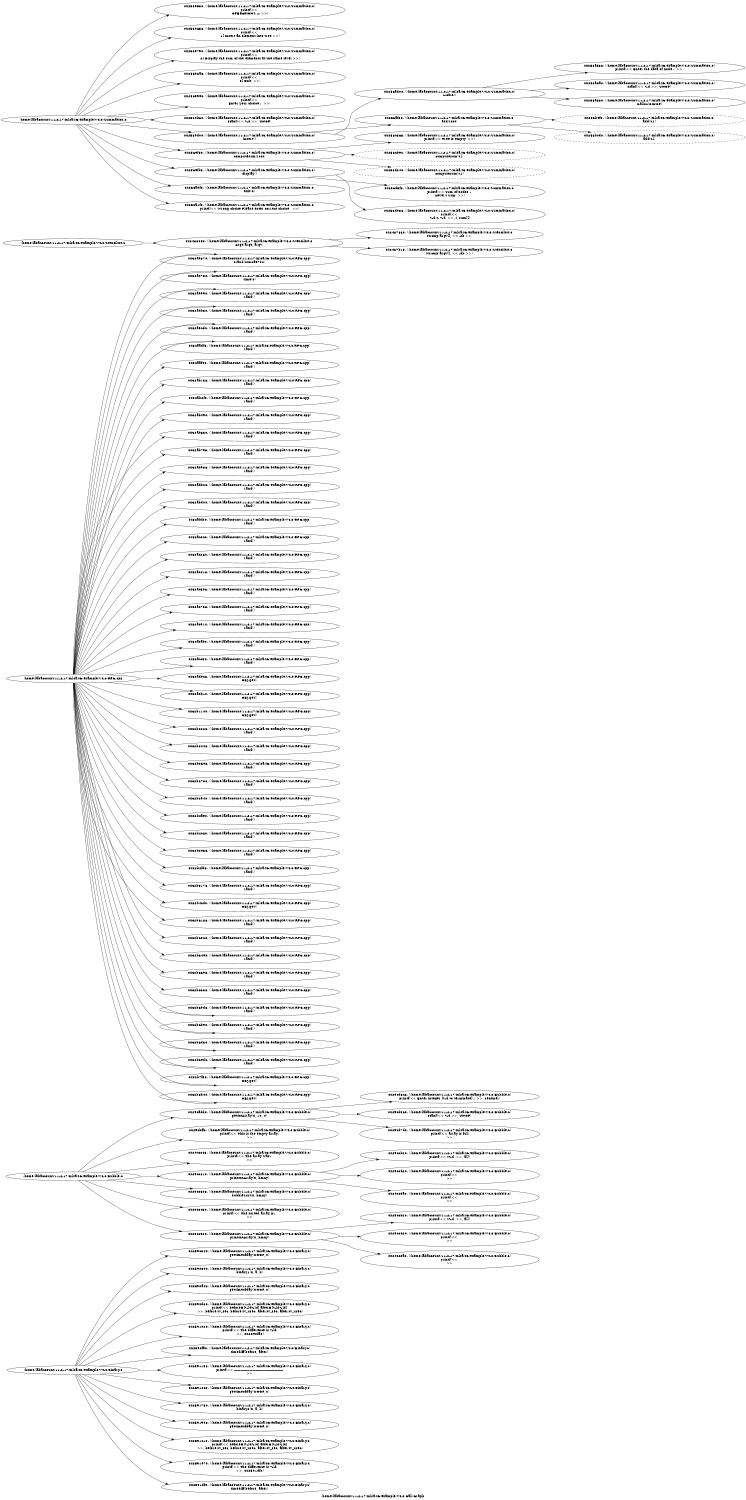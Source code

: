 digraph "/home/labaccount/11-2-17/mlsa/IG/example/V4-0 Call Graph" {
	graph [dpi=300
		rankdir=LR
		size="7.5, 10"
		label="/home/labaccount/11-2-17/mlsa/IG/example/V4-0 Call Graph"
	];

	Node0x618206443 [shape=oval, label="/home/labaccount/11-2-17/mlsa/IG/example/V4-0/Binary.c"];
	Node0x528257959 [shape=oval, label="/home/labaccount/11-2-17/mlsa/IG/example/V4-0/Bubble.c"];
	Node0x500901276 [shape=oval, label="/home/labaccount/11-2-17/mlsa/IG/example/V4-0/RPG.cpp"];
	Node0x735964790 [shape=oval, label="/home/labaccount/11-2-17/mlsa/IG/example/V4-0/Stenciltst.c"];
	Node0x204323273 [shape=oval, label="/home/labaccount/11-2-17/mlsa/IG/example/V4-0/Summation.c"];
	Node0x622132073 [shape=oval, label="0x2590340. (/home/labaccount/11-2-17/mlsa/IG/example/V4-0/Binary.c)\ngettimeofday(UNOP, 0)"];
	Node0x618206443 -> Node0x622132073;
	Node0x848283416 [shape=oval, label="0x2590800. (/home/labaccount/11-2-17/mlsa/IG/example/V4-0/Binary.c)\nbinary1(n, a, k)"];
	Node0x618206443 -> Node0x848283416;
	Node0x137927895 [shape=oval, label="0x2590a48. (/home/labaccount/11-2-17/mlsa/IG/example/V4-0/Binary.c)\ngettimeofday(UNOP, 0)"];
	Node0x618206443 -> Node0x137927895;
	Node0x553065149 [shape=oval, label="0x2590d30. (/home/labaccount/11-2-17/mlsa/IG/example/V4-0/Binary.c)\nprintf(<< before=[%ld%ld] after=[%ld%ld]\n >>, before.tv_sec, before.tv_usec, after.tv_sec, after.tv_usec)"];
	Node0x618206443 -> Node0x553065149;
	Node0x477879087 [shape=oval, label="0x2591020. (/home/labaccount/11-2-17/mlsa/IG/example/V4-0/Binary.c)\nprintf(<< The difference is %ld\n >>, 0x2590fa0)"];
	Node0x618206443 -> Node0x477879087;
	Node0x810754890 [shape=oval, label="0x2590fa0. (/home/labaccount/11-2-17/mlsa/IG/example/V4-0/Binary.c)\ntimediff(before, after)"];
	Node0x618206443 -> Node0x810754890;
	Node0x424770149 [shape=oval, label="0x2591158. (/home/labaccount/11-2-17/mlsa/IG/example/V4-0/Binary.c)\nprintf(<< ---------------------------------------------\n >>)"];
	Node0x618206443 -> Node0x424770149;
	Node0x812277010 [shape=oval, label="0x25912c0. (/home/labaccount/11-2-17/mlsa/IG/example/V4-0/Binary.c)\ngettimeofday(UNOP, 0)"];
	Node0x618206443 -> Node0x812277010;
	Node0x829122679 [shape=oval, label="0x2591750. (/home/labaccount/11-2-17/mlsa/IG/example/V4-0/Binary.c)\nbinary2(n, a, k)"];
	Node0x618206443 -> Node0x829122679;
	Node0x121484506 [shape=oval, label="0x2591998. (/home/labaccount/11-2-17/mlsa/IG/example/V4-0/Binary.c)\ngettimeofday(UNOP, 0)"];
	Node0x618206443 -> Node0x121484506;
	Node0x812108171 [shape=oval, label="0x2591c18. (/home/labaccount/11-2-17/mlsa/IG/example/V4-0/Binary.c)\nprintf(<< before=[%ld%ld] after=[%ld%ld]\n >>, before.tv_sec, before.tv_usec, after.tv_sec, after.tv_usec)"];
	Node0x618206443 -> Node0x812108171;
	Node0x272733580 [shape=oval, label="0x2591e70. (/home/labaccount/11-2-17/mlsa/IG/example/V4-0/Binary.c)\nprintf(<< The difference is %ld\n >>, 0x2591df0)"];
	Node0x618206443 -> Node0x272733580;
	Node0x641573663 [shape=oval, label="0x2591df0. (/home/labaccount/11-2-17/mlsa/IG/example/V4-0/Binary.c)\ntimediff(before, after)"];
	Node0x618206443 -> Node0x641573663;
	Node0x341847260 [shape=oval, label="0x29cadd0. (/home/labaccount/11-2-17/mlsa/IG/example/V4-0/Bubble.c)\ngetIntArray(x, 10, 0)"];
	Node0x528257959 -> Node0x341847260;
	Node0x554978564 [shape=oval, label="0x29cbff0. (/home/labaccount/11-2-17/mlsa/IG/example/V4-0/Bubble.c)\nprintf(<< This is the empty array!\n >>)"];
	Node0x528257959 -> Node0x554978564;
	Node0x741987959 [shape=oval, label="0x29cc0c8. (/home/labaccount/11-2-17/mlsa/IG/example/V4-0/Bubble.c)\nprintf(<< The array was: \n >>)"];
	Node0x528257959 -> Node0x741987959;
	Node0x284448864 [shape=oval, label="0x29cc210. (/home/labaccount/11-2-17/mlsa/IG/example/V4-0/Bubble.c)\nprintIntArray(x, hmny)"];
	Node0x528257959 -> Node0x284448864;
	Node0x525163359 [shape=oval, label="0x29cc308. (/home/labaccount/11-2-17/mlsa/IG/example/V4-0/Bubble.c)\nbubbleSort(x, hmny)"];
	Node0x528257959 -> Node0x525163359;
	Node0x578821510 [shape=oval, label="0x29cc430. (/home/labaccount/11-2-17/mlsa/IG/example/V4-0/Bubble.c)\nprintf(<< The sorted array is: \n >>)"];
	Node0x528257959 -> Node0x578821510;
	Node0x545259226 [shape=oval, label="0x29cc520. (/home/labaccount/11-2-17/mlsa/IG/example/V4-0/Bubble.c)\nprintIntArray(x, hmny)"];
	Node0x528257959 -> Node0x545259226;
	Node0x792489521 [shape=oval, label="0x32a9870. (/home/labaccount/11-2-17/mlsa/IG/example/V4-0/RPG.cpp)\nsrand(0x32a9730)"];
	Node0x500901276 -> Node0x792489521;
	Node0x131825427 [shape=oval, label="0x32a9730. (/home/labaccount/11-2-17/mlsa/IG/example/V4-0/RPG.cpp)\ntime(0)"];
	Node0x500901276 -> Node0x131825427;
	Node0x479079580 [shape=oval, label="0x32a9990. (/home/labaccount/11-2-17/mlsa/IG/example/V4-0/RPG.cpp)\nrand()"];
	Node0x500901276 -> Node0x479079580;
	Node0x856872504 [shape=oval, label="0x32a9b30. (/home/labaccount/11-2-17/mlsa/IG/example/V4-0/RPG.cpp)\nrand()"];
	Node0x500901276 -> Node0x856872504;
	Node0x897241283 [shape=oval, label="0x32a9cd0. (/home/labaccount/11-2-17/mlsa/IG/example/V4-0/RPG.cpp)\nrand()"];
	Node0x500901276 -> Node0x897241283;
	Node0x756341400 [shape=oval, label="0x32aadf8. (/home/labaccount/11-2-17/mlsa/IG/example/V4-0/RPG.cpp)\nrand()"];
	Node0x500901276 -> Node0x756341400;
	Node0x389994642 [shape=oval, label="0x32aaf98. (/home/labaccount/11-2-17/mlsa/IG/example/V4-0/RPG.cpp)\nrand()"];
	Node0x500901276 -> Node0x389994642;
	Node0x615439326 [shape=oval, label="0x32ab138. (/home/labaccount/11-2-17/mlsa/IG/example/V4-0/RPG.cpp)\nrand()"];
	Node0x500901276 -> Node0x615439326;
	Node0x216813779 [shape=oval, label="0x32ab2f0. (/home/labaccount/11-2-17/mlsa/IG/example/V4-0/RPG.cpp)\nrand()"];
	Node0x500901276 -> Node0x216813779;
	Node0x372132408 [shape=oval, label="0x32ab490. (/home/labaccount/11-2-17/mlsa/IG/example/V4-0/RPG.cpp)\nrand()"];
	Node0x500901276 -> Node0x372132408;
	Node0x319952810 [shape=oval, label="0x32ab630. (/home/labaccount/11-2-17/mlsa/IG/example/V4-0/RPG.cpp)\nrand()"];
	Node0x500901276 -> Node0x319952810;
	Node0x248666151 [shape=oval, label="0x32ab7e8. (/home/labaccount/11-2-17/mlsa/IG/example/V4-0/RPG.cpp)\nrand()"];
	Node0x500901276 -> Node0x248666151;
	Node0x727931258 [shape=oval, label="0x32ab988. (/home/labaccount/11-2-17/mlsa/IG/example/V4-0/RPG.cpp)\nrand()"];
	Node0x500901276 -> Node0x727931258;
	Node0x941386094 [shape=oval, label="0x32abb28. (/home/labaccount/11-2-17/mlsa/IG/example/V4-0/RPG.cpp)\nrand()"];
	Node0x500901276 -> Node0x941386094;
	Node0x565039925 [shape=oval, label="0x32abd00. (/home/labaccount/11-2-17/mlsa/IG/example/V4-0/RPG.cpp)\nrand()"];
	Node0x500901276 -> Node0x565039925;
	Node0x701721226 [shape=oval, label="0x32abf20. (/home/labaccount/11-2-17/mlsa/IG/example/V4-0/RPG.cpp)\nrand()"];
	Node0x500901276 -> Node0x701721226;
	Node0x468892470 [shape=oval, label="0x32ac0c0. (/home/labaccount/11-2-17/mlsa/IG/example/V4-0/RPG.cpp)\nrand()"];
	Node0x500901276 -> Node0x468892470;
	Node0x717288930 [shape=oval, label="0x32ac260. (/home/labaccount/11-2-17/mlsa/IG/example/V4-0/RPG.cpp)\nrand()"];
	Node0x500901276 -> Node0x717288930;
	Node0x707131036 [shape=oval, label="0x32ac418. (/home/labaccount/11-2-17/mlsa/IG/example/V4-0/RPG.cpp)\nrand()"];
	Node0x500901276 -> Node0x707131036;
	Node0x270623255 [shape=oval, label="0x32ac5b8. (/home/labaccount/11-2-17/mlsa/IG/example/V4-0/RPG.cpp)\nrand()"];
	Node0x500901276 -> Node0x270623255;
	Node0x136104291 [shape=oval, label="0x32ac758. (/home/labaccount/11-2-17/mlsa/IG/example/V4-0/RPG.cpp)\nrand()"];
	Node0x500901276 -> Node0x136104291;
	Node0x467291910 [shape=oval, label="0x32ac910. (/home/labaccount/11-2-17/mlsa/IG/example/V4-0/RPG.cpp)\nrand()"];
	Node0x500901276 -> Node0x467291910;
	Node0x627965710 [shape=oval, label="0x32acab0. (/home/labaccount/11-2-17/mlsa/IG/example/V4-0/RPG.cpp)\nrand()"];
	Node0x500901276 -> Node0x627965710;
	Node0x936431650 [shape=oval, label="0x32acc50. (/home/labaccount/11-2-17/mlsa/IG/example/V4-0/RPG.cpp)\nrand()"];
	Node0x500901276 -> Node0x936431650;
	Node0x428631393 [shape=oval, label="0x32ade28. (/home/labaccount/11-2-17/mlsa/IG/example/V4-0/RPG.cpp)\nOBJ.get()"];
	Node0x500901276 -> Node0x428631393;
	Node0x418590217 [shape=oval, label="0x32aeb10. (/home/labaccount/11-2-17/mlsa/IG/example/V4-0/RPG.cpp)\nOBJ.get()"];
	Node0x500901276 -> Node0x418590217;
	Node0x869869949 [shape=oval, label="0x32b1140. (/home/labaccount/11-2-17/mlsa/IG/example/V4-0/RPG.cpp)\nOBJ.get()"];
	Node0x500901276 -> Node0x869869949;
	Node0x503260194 [shape=oval, label="0x32b2228. (/home/labaccount/11-2-17/mlsa/IG/example/V4-0/RPG.cpp)\nrand()"];
	Node0x500901276 -> Node0x503260194;
	Node0x184648778 [shape=oval, label="0x32b2448. (/home/labaccount/11-2-17/mlsa/IG/example/V4-0/RPG.cpp)\nrand()"];
	Node0x500901276 -> Node0x184648778;
	Node0x167095699 [shape=oval, label="0x32b25e8. (/home/labaccount/11-2-17/mlsa/IG/example/V4-0/RPG.cpp)\nrand()"];
	Node0x500901276 -> Node0x167095699;
	Node0x602054981 [shape=oval, label="0x32b2788. (/home/labaccount/11-2-17/mlsa/IG/example/V4-0/RPG.cpp)\nrand()"];
	Node0x500901276 -> Node0x602054981;
	Node0x627141732 [shape=oval, label="0x32b2940. (/home/labaccount/11-2-17/mlsa/IG/example/V4-0/RPG.cpp)\nrand()"];
	Node0x500901276 -> Node0x627141732;
	Node0x659534247 [shape=oval, label="0x32b2ae0. (/home/labaccount/11-2-17/mlsa/IG/example/V4-0/RPG.cpp)\nrand()"];
	Node0x500901276 -> Node0x659534247;
	Node0x140099285 [shape=oval, label="0x32b2c80. (/home/labaccount/11-2-17/mlsa/IG/example/V4-0/RPG.cpp)\nrand()"];
	Node0x500901276 -> Node0x140099285;
	Node0x109887112 [shape=oval, label="0x32b2e38. (/home/labaccount/11-2-17/mlsa/IG/example/V4-0/RPG.cpp)\nrand()"];
	Node0x500901276 -> Node0x109887112;
	Node0x990564857 [shape=oval, label="0x32b2fd8. (/home/labaccount/11-2-17/mlsa/IG/example/V4-0/RPG.cpp)\nrand()"];
	Node0x500901276 -> Node0x990564857;
	Node0x351913590 [shape=oval, label="0x32b3178. (/home/labaccount/11-2-17/mlsa/IG/example/V4-0/RPG.cpp)\nrand()"];
	Node0x500901276 -> Node0x351913590;
	Node0x605492361 [shape=oval, label="0x32b4cd0. (/home/labaccount/11-2-17/mlsa/IG/example/V4-0/RPG.cpp)\nOBJ.get()"];
	Node0x500901276 -> Node0x605492361;
	Node0x375946710 [shape=oval, label="0x32b6188. (/home/labaccount/11-2-17/mlsa/IG/example/V4-0/RPG.cpp)\nrand()"];
	Node0x500901276 -> Node0x375946710;
	Node0x171672420 [shape=oval, label="0x32b6328. (/home/labaccount/11-2-17/mlsa/IG/example/V4-0/RPG.cpp)\nrand()"];
	Node0x500901276 -> Node0x171672420;
	Node0x818617934 [shape=oval, label="0x32b64e0. (/home/labaccount/11-2-17/mlsa/IG/example/V4-0/RPG.cpp)\nrand()"];
	Node0x500901276 -> Node0x818617934;
	Node0x876760180 [shape=oval, label="0x32b6698. (/home/labaccount/11-2-17/mlsa/IG/example/V4-0/RPG.cpp)\nrand()"];
	Node0x500901276 -> Node0x876760180;
	Node0x179063339 [shape=oval, label="0x32b6838. (/home/labaccount/11-2-17/mlsa/IG/example/V4-0/RPG.cpp)\nrand()"];
	Node0x500901276 -> Node0x179063339;
	Node0x554180443 [shape=oval, label="0x32b69d8. (/home/labaccount/11-2-17/mlsa/IG/example/V4-0/RPG.cpp)\nrand()"];
	Node0x500901276 -> Node0x554180443;
	Node0x523733974 [shape=oval, label="0x32b6b90. (/home/labaccount/11-2-17/mlsa/IG/example/V4-0/RPG.cpp)\nrand()"];
	Node0x500901276 -> Node0x523733974;
	Node0x684822526 [shape=oval, label="0x32b6d30. (/home/labaccount/11-2-17/mlsa/IG/example/V4-0/RPG.cpp)\nrand()"];
	Node0x500901276 -> Node0x684822526;
	Node0x750476285 [shape=oval, label="0x32b6ed0. (/home/labaccount/11-2-17/mlsa/IG/example/V4-0/RPG.cpp)\nrand()"];
	Node0x500901276 -> Node0x750476285;
	Node0x932176654 [shape=oval, label="0x32b7f58. (/home/labaccount/11-2-17/mlsa/IG/example/V4-0/RPG.cpp)\nOBJ.get()"];
	Node0x500901276 -> Node0x932176654;
	Node0x280296173 [shape=oval, label="0x32b8b40. (/home/labaccount/11-2-17/mlsa/IG/example/V4-0/RPG.cpp)\nOBJ.get()"];
	Node0x500901276 -> Node0x280296173;
	Node0x162707601 [shape=oval, label="0x2488050. (/home/labaccount/11-2-17/mlsa/IG/example/V4-0/Stenciltst.c)\nArgs(argc, argv)"];
	Node0x735964790 -> Node0x162707601;
	Node0x567327347 [shape=oval, label="0x2569530. (/home/labaccount/11-2-17/mlsa/IG/example/V4-0/Summation.c)\nprintf(<< \n OPERATIONS --- >>)"];
	Node0x204323273 -> Node0x567327347;
	Node0x292536288 [shape=oval, label="0x2569658. (/home/labaccount/11-2-17/mlsa/IG/example/V4-0/Summation.c)\nprintf(<< \n 1] Insert an element into tree >>)"];
	Node0x204323273 -> Node0x292536288;
	Node0x781935542 [shape=oval, label="0x2569790. (/home/labaccount/11-2-17/mlsa/IG/example/V4-0/Summation.c)\nprintf(<< \n 2] Display the sum of the elements at the same level >>)"];
	Node0x204323273 -> Node0x781935542;
	Node0x409719576 [shape=oval, label="0x25698a8. (/home/labaccount/11-2-17/mlsa/IG/example/V4-0/Summation.c)\nprintf(<< \n 3] Exit  >>)"];
	Node0x204323273 -> Node0x409719576;
	Node0x113805160 [shape=oval, label="0x25699e0. (/home/labaccount/11-2-17/mlsa/IG/example/V4-0/Summation.c)\nprintf(<< \nEnter your choice :  >>)"];
	Node0x204323273 -> Node0x113805160;
	Node0x667023616 [shape=oval, label="0x2569b60. (/home/labaccount/11-2-17/mlsa/IG/example/V4-0/Summation.c)\nscanf(<< %d >>, UNOP)"];
	Node0x204323273 -> Node0x667023616;
	Node0x603889688 [shape=oval, label="0x2569d00. (/home/labaccount/11-2-17/mlsa/IG/example/V4-0/Summation.c)\ninsert()"];
	Node0x204323273 -> Node0x603889688;
	Node0x810003045 [shape=oval, label="0x2569f30. (/home/labaccount/11-2-17/mlsa/IG/example/V4-0/Summation.c)\ncomputesum(root)"];
	Node0x204323273 -> Node0x810003045;
	Node0x859186014 [shape=oval, label="0x2569fb8. (/home/labaccount/11-2-17/mlsa/IG/example/V4-0/Summation.c)\ndisplay()"];
	Node0x204323273 -> Node0x859186014;
	Node0x252551274 [shape=oval, label="0x256a0f0. (/home/labaccount/11-2-17/mlsa/IG/example/V4-0/Summation.c)\nexit(0)"];
	Node0x204323273 -> Node0x252551274;
	Node0x296674821 [shape=oval, label="0x256a1f8. (/home/labaccount/11-2-17/mlsa/IG/example/V4-0/Summation.c)\nprintf(<< Wrong choice Please enter correct choice   >>)"];
	Node0x204323273 -> Node0x296674821;
	Node0x918791027 [shape=oval, label="0x29cd3c8. (/home/labaccount/11-2-17/mlsa/IG/example/V4-0/Bubble.c)\nprintf(<< Enter integer [%d to terminate] :  >>, sentinel)"];
	Node0x341847260 -> Node0x918791027;
	Node0x372837858 [shape=oval, label="0x29cd560. (/home/labaccount/11-2-17/mlsa/IG/example/V4-0/Bubble.c)\nscanf(<< %d >>, UNOP)"];
	Node0x341847260 -> Node0x372837858;
	Node0x439147105 [shape=oval, label="0x29cd7d0. (/home/labaccount/11-2-17/mlsa/IG/example/V4-0/Bubble.c)\nprintf(<< array is full\n >>)"];
	Node0x341847260 -> Node0x439147105;
	Node0x701400165 [shape=oval, label="0x29ccb20. (/home/labaccount/11-2-17/mlsa/IG/example/V4-0/Bubble.c)\nprintf(<< \t%d  >>, a[])"];
	Node0x284448864 -> Node0x701400165;
	Node0x986007037 [shape=oval, label="0x29ccd20. (/home/labaccount/11-2-17/mlsa/IG/example/V4-0/Bubble.c)\nprintf(<< \n >>)"];
	Node0x284448864 -> Node0x986007037;
	Node0x690710874 [shape=oval, label="0x29ccea0. (/home/labaccount/11-2-17/mlsa/IG/example/V4-0/Bubble.c)\nprintf(<< \n >>)"];
	Node0x284448864 -> Node0x690710874;
	Node0x652844880 [shape=oval, label="0x29ccb20. (/home/labaccount/11-2-17/mlsa/IG/example/V4-0/Bubble.c)\nprintf(<< \t%d  >>, a[])"];
	Node0x545259226 -> Node0x652844880;
	Node0x551018990 [shape=oval, label="0x29ccd20. (/home/labaccount/11-2-17/mlsa/IG/example/V4-0/Bubble.c)\nprintf(<< \n >>)"];
	Node0x545259226 -> Node0x551018990;
	Node0x314818986 [shape=oval, label="0x29ccea0. (/home/labaccount/11-2-17/mlsa/IG/example/V4-0/Bubble.c)\nprintf(<< \n >>)"];
	Node0x545259226 -> Node0x314818986;
	Node0x235529760 [shape=oval, label="0x2487860. (/home/labaccount/11-2-17/mlsa/IG/example/V4-0/Stenciltst.c)\nstrcmp(argv[], << -sb >>)"];
	Node0x162707601 -> Node0x235529760;
	Node0x542194958 [shape=oval, label="0x2487b18. (/home/labaccount/11-2-17/mlsa/IG/example/V4-0/Stenciltst.c)\nstrcmp(argv[], << -db >>)"];
	Node0x162707601 -> Node0x542194958;
	Node0x473739377 [shape=oval, label="0x256ad00. (/home/labaccount/11-2-17/mlsa/IG/example/V4-0/Summation.c)\ncreate()"];
	Node0x603889688 -> Node0x473739377;
	Node0x955671774 [shape=oval, label="0x256af20. (/home/labaccount/11-2-17/mlsa/IG/example/V4-0/Summation.c)\nadd(root)"];
	Node0x603889688 -> Node0x955671774;
	Node0x464450608 [shape=oval, label="0x256c868. (/home/labaccount/11-2-17/mlsa/IG/example/V4-0/Summation.c)\nprintf(<< Tree is empty  >>)"];
	Node0x810003045 -> Node0x464450608;
	Node0x565970934 [shape=oval, style=dashed, label="0x256cb90. (/home/labaccount/11-2-17/mlsa/IG/example/V4-0/Summation.c)\ncomputesum(t.l)"];
	Node0x810003045 -> Node0x565970934;
	Node0x785870307 [shape=oval, style=dashed, label="0x256d240. (/home/labaccount/11-2-17/mlsa/IG/example/V4-0/Summation.c)\ncomputesum(t.r)"];
	Node0x810003045 -> Node0x785870307;
	Node0x834008995 [shape=oval, label="0x256d5f8. (/home/labaccount/11-2-17/mlsa/IG/example/V4-0/Summation.c)\nprintf(<< Sum of nodes : \n Level \t Sum  >>)"];
	Node0x859186014 -> Node0x834008995;
	Node0x733375217 [shape=oval, label="0x256d938. (/home/labaccount/11-2-17/mlsa/IG/example/V4-0/Summation.c)\nprintf(<< \n %d \t: %d  >>, i, sum[])"];
	Node0x859186014 -> Node0x733375217;
	Node0x118577353 [shape=oval, label="0x256a588. (/home/labaccount/11-2-17/mlsa/IG/example/V4-0/Summation.c)\nprintf(<< Enter the data of node :  >>)"];
	Node0x473739377 -> Node0x118577353;
	Node0x339358755 [shape=oval, label="0x256a6a0. (/home/labaccount/11-2-17/mlsa/IG/example/V4-0/Summation.c)\nscanf(<< %d >>, UNOP)"];
	Node0x473739377 -> Node0x339358755;
	Node0x483175969 [shape=oval, label="0x256a860. (/home/labaccount/11-2-17/mlsa/IG/example/V4-0/Summation.c)\nmalloc(BINOP)"];
	Node0x473739377 -> Node0x483175969;
	Node0x518323174 [shape=oval, style=dashed, label="0x256b4f0. (/home/labaccount/11-2-17/mlsa/IG/example/V4-0/Summation.c)\nadd(t.r)"];
	Node0x955671774 -> Node0x518323174;
	Node0x790420732 [shape=oval, style=dashed, label="0x256bcd0. (/home/labaccount/11-2-17/mlsa/IG/example/V4-0/Summation.c)\nadd(t.l)"];
	Node0x955671774 -> Node0x790420732;
}